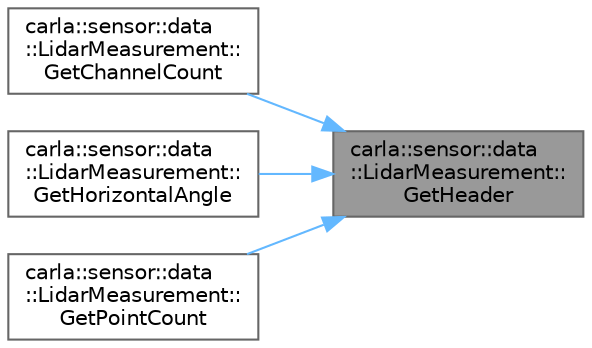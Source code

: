 digraph "carla::sensor::data::LidarMeasurement::GetHeader"
{
 // INTERACTIVE_SVG=YES
 // LATEX_PDF_SIZE
  bgcolor="transparent";
  edge [fontname=Helvetica,fontsize=10,labelfontname=Helvetica,labelfontsize=10];
  node [fontname=Helvetica,fontsize=10,shape=box,height=0.2,width=0.4];
  rankdir="RL";
  Node1 [id="Node000001",label="carla::sensor::data\l::LidarMeasurement::\lGetHeader",height=0.2,width=0.4,color="gray40", fillcolor="grey60", style="filled", fontcolor="black",tooltip=" "];
  Node1 -> Node2 [id="edge1_Node000001_Node000002",dir="back",color="steelblue1",style="solid",tooltip=" "];
  Node2 [id="Node000002",label="carla::sensor::data\l::LidarMeasurement::\lGetChannelCount",height=0.2,width=0.4,color="grey40", fillcolor="white", style="filled",URL="$df/d8d/classcarla_1_1sensor_1_1data_1_1LidarMeasurement.html#a1fb1199206f56c0c0a0930a430062a42",tooltip="Number of channels of the Lidar."];
  Node1 -> Node3 [id="edge2_Node000001_Node000003",dir="back",color="steelblue1",style="solid",tooltip=" "];
  Node3 [id="Node000003",label="carla::sensor::data\l::LidarMeasurement::\lGetHorizontalAngle",height=0.2,width=0.4,color="grey40", fillcolor="white", style="filled",URL="$df/d8d/classcarla_1_1sensor_1_1data_1_1LidarMeasurement.html#a1996c9cfc5aa0b983dc0934332153824",tooltip="Horizontal angle of the Lidar at the time of the measurement."];
  Node1 -> Node4 [id="edge3_Node000001_Node000004",dir="back",color="steelblue1",style="solid",tooltip=" "];
  Node4 [id="Node000004",label="carla::sensor::data\l::LidarMeasurement::\lGetPointCount",height=0.2,width=0.4,color="grey40", fillcolor="white", style="filled",URL="$df/d8d/classcarla_1_1sensor_1_1data_1_1LidarMeasurement.html#a14bf4bcfe4c08d2940f65a217adf6e9f",tooltip="Retrieve the number of points that channel generated."];
}
